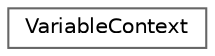 digraph "Graphical Class Hierarchy"
{
 // INTERACTIVE_SVG=YES
 // LATEX_PDF_SIZE
  bgcolor="transparent";
  edge [fontname=Helvetica,fontsize=10,labelfontname=Helvetica,labelfontsize=10];
  node [fontname=Helvetica,fontsize=10,shape=box,height=0.2,width=0.4];
  rankdir="LR";
  Node0 [label="VariableContext",height=0.2,width=0.4,color="grey40", fillcolor="white", style="filled",URL="$d4/df2/class_variable_context.html",tooltip=" "];
}
